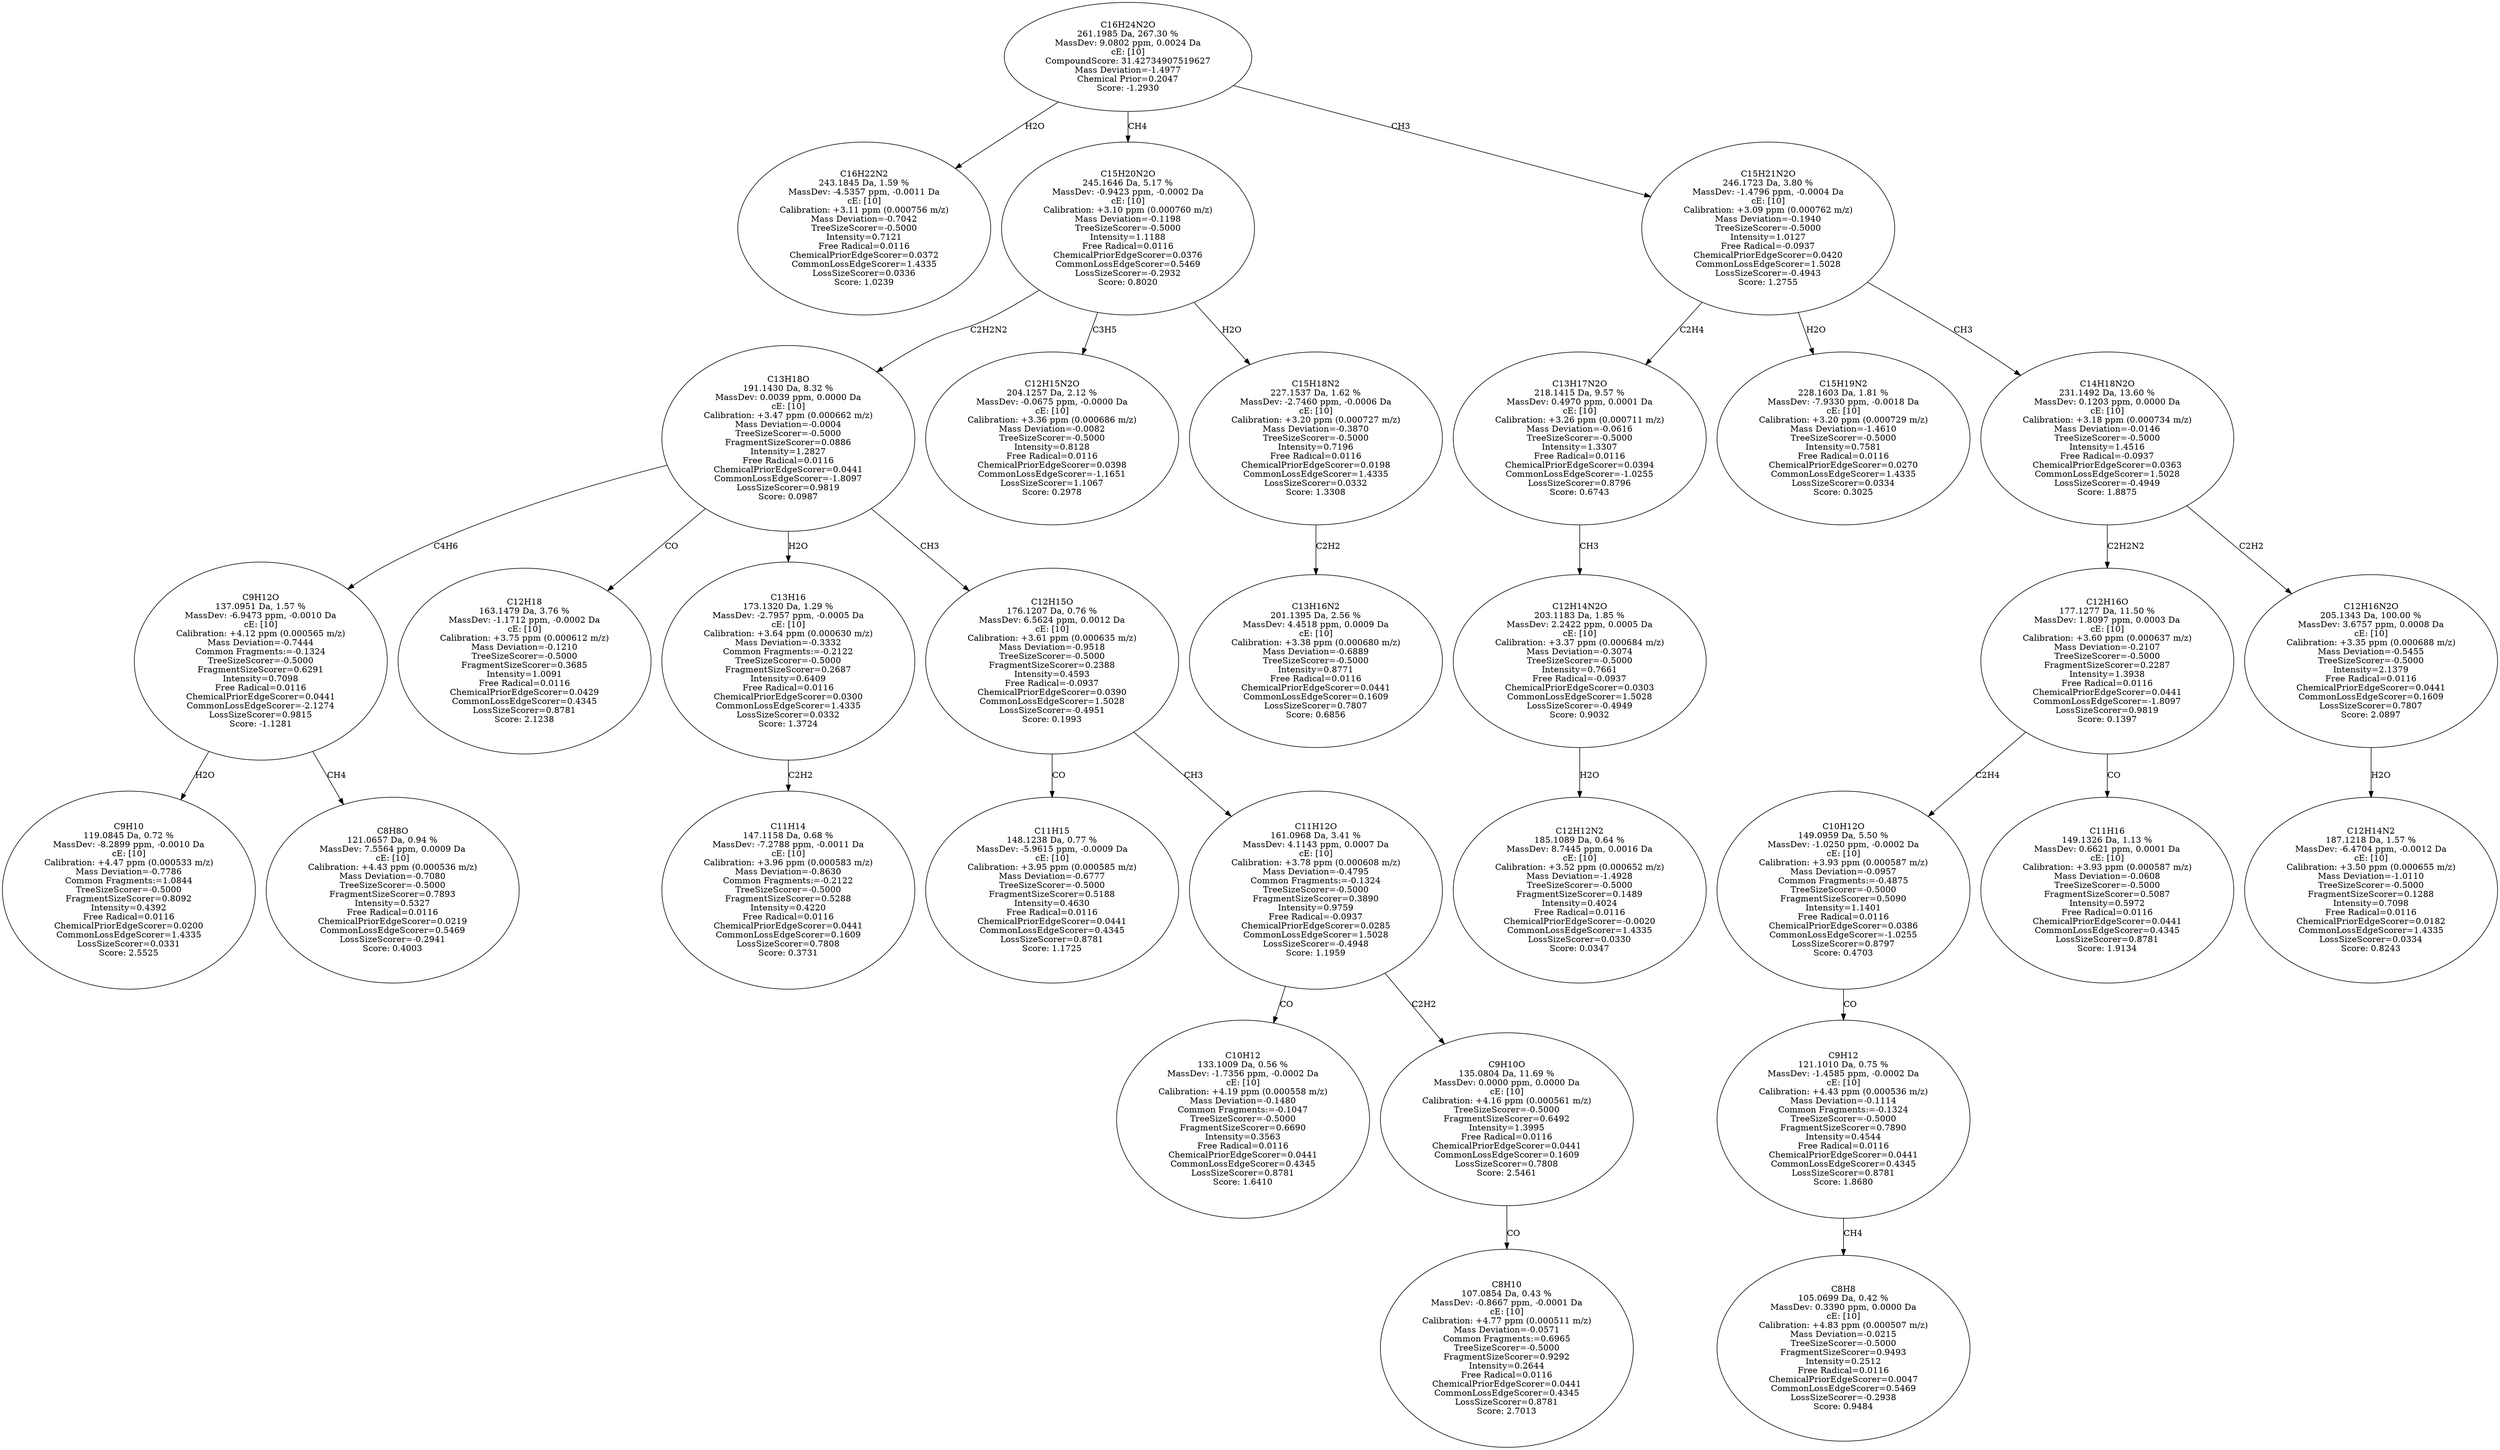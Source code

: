 strict digraph {
v1 [label="C16H22N2\n243.1845 Da, 1.59 %\nMassDev: -4.5357 ppm, -0.0011 Da\ncE: [10]\nCalibration: +3.11 ppm (0.000756 m/z)\nMass Deviation=-0.7042\nTreeSizeScorer=-0.5000\nIntensity=0.7121\nFree Radical=0.0116\nChemicalPriorEdgeScorer=0.0372\nCommonLossEdgeScorer=1.4335\nLossSizeScorer=0.0336\nScore: 1.0239"];
v2 [label="C9H10\n119.0845 Da, 0.72 %\nMassDev: -8.2899 ppm, -0.0010 Da\ncE: [10]\nCalibration: +4.47 ppm (0.000533 m/z)\nMass Deviation=-0.7786\nCommon Fragments:=1.0844\nTreeSizeScorer=-0.5000\nFragmentSizeScorer=0.8092\nIntensity=0.4392\nFree Radical=0.0116\nChemicalPriorEdgeScorer=0.0200\nCommonLossEdgeScorer=1.4335\nLossSizeScorer=0.0331\nScore: 2.5525"];
v3 [label="C8H8O\n121.0657 Da, 0.94 %\nMassDev: 7.5564 ppm, 0.0009 Da\ncE: [10]\nCalibration: +4.43 ppm (0.000536 m/z)\nMass Deviation=-0.7080\nTreeSizeScorer=-0.5000\nFragmentSizeScorer=0.7893\nIntensity=0.5327\nFree Radical=0.0116\nChemicalPriorEdgeScorer=0.0219\nCommonLossEdgeScorer=0.5469\nLossSizeScorer=-0.2941\nScore: 0.4003"];
v4 [label="C9H12O\n137.0951 Da, 1.57 %\nMassDev: -6.9473 ppm, -0.0010 Da\ncE: [10]\nCalibration: +4.12 ppm (0.000565 m/z)\nMass Deviation=-0.7444\nCommon Fragments:=-0.1324\nTreeSizeScorer=-0.5000\nFragmentSizeScorer=0.6291\nIntensity=0.7098\nFree Radical=0.0116\nChemicalPriorEdgeScorer=0.0441\nCommonLossEdgeScorer=-2.1274\nLossSizeScorer=0.9815\nScore: -1.1281"];
v5 [label="C12H18\n163.1479 Da, 3.76 %\nMassDev: -1.1712 ppm, -0.0002 Da\ncE: [10]\nCalibration: +3.75 ppm (0.000612 m/z)\nMass Deviation=-0.1210\nTreeSizeScorer=-0.5000\nFragmentSizeScorer=0.3685\nIntensity=1.0091\nFree Radical=0.0116\nChemicalPriorEdgeScorer=0.0429\nCommonLossEdgeScorer=0.4345\nLossSizeScorer=0.8781\nScore: 2.1238"];
v6 [label="C11H14\n147.1158 Da, 0.68 %\nMassDev: -7.2788 ppm, -0.0011 Da\ncE: [10]\nCalibration: +3.96 ppm (0.000583 m/z)\nMass Deviation=-0.8630\nCommon Fragments:=-0.2122\nTreeSizeScorer=-0.5000\nFragmentSizeScorer=0.5288\nIntensity=0.4220\nFree Radical=0.0116\nChemicalPriorEdgeScorer=0.0441\nCommonLossEdgeScorer=0.1609\nLossSizeScorer=0.7808\nScore: 0.3731"];
v7 [label="C13H16\n173.1320 Da, 1.29 %\nMassDev: -2.7957 ppm, -0.0005 Da\ncE: [10]\nCalibration: +3.64 ppm (0.000630 m/z)\nMass Deviation=-0.3332\nCommon Fragments:=-0.2122\nTreeSizeScorer=-0.5000\nFragmentSizeScorer=0.2687\nIntensity=0.6409\nFree Radical=0.0116\nChemicalPriorEdgeScorer=0.0300\nCommonLossEdgeScorer=1.4335\nLossSizeScorer=0.0332\nScore: 1.3724"];
v8 [label="C11H15\n148.1238 Da, 0.77 %\nMassDev: -5.9615 ppm, -0.0009 Da\ncE: [10]\nCalibration: +3.95 ppm (0.000585 m/z)\nMass Deviation=-0.6777\nTreeSizeScorer=-0.5000\nFragmentSizeScorer=0.5188\nIntensity=0.4630\nFree Radical=0.0116\nChemicalPriorEdgeScorer=0.0441\nCommonLossEdgeScorer=0.4345\nLossSizeScorer=0.8781\nScore: 1.1725"];
v9 [label="C10H12\n133.1009 Da, 0.56 %\nMassDev: -1.7356 ppm, -0.0002 Da\ncE: [10]\nCalibration: +4.19 ppm (0.000558 m/z)\nMass Deviation=-0.1480\nCommon Fragments:=-0.1047\nTreeSizeScorer=-0.5000\nFragmentSizeScorer=0.6690\nIntensity=0.3563\nFree Radical=0.0116\nChemicalPriorEdgeScorer=0.0441\nCommonLossEdgeScorer=0.4345\nLossSizeScorer=0.8781\nScore: 1.6410"];
v10 [label="C8H10\n107.0854 Da, 0.43 %\nMassDev: -0.8667 ppm, -0.0001 Da\ncE: [10]\nCalibration: +4.77 ppm (0.000511 m/z)\nMass Deviation=-0.0571\nCommon Fragments:=0.6965\nTreeSizeScorer=-0.5000\nFragmentSizeScorer=0.9292\nIntensity=0.2644\nFree Radical=0.0116\nChemicalPriorEdgeScorer=0.0441\nCommonLossEdgeScorer=0.4345\nLossSizeScorer=0.8781\nScore: 2.7013"];
v11 [label="C9H10O\n135.0804 Da, 11.69 %\nMassDev: 0.0000 ppm, 0.0000 Da\ncE: [10]\nCalibration: +4.16 ppm (0.000561 m/z)\nTreeSizeScorer=-0.5000\nFragmentSizeScorer=0.6492\nIntensity=1.3995\nFree Radical=0.0116\nChemicalPriorEdgeScorer=0.0441\nCommonLossEdgeScorer=0.1609\nLossSizeScorer=0.7808\nScore: 2.5461"];
v12 [label="C11H12O\n161.0968 Da, 3.41 %\nMassDev: 4.1143 ppm, 0.0007 Da\ncE: [10]\nCalibration: +3.78 ppm (0.000608 m/z)\nMass Deviation=-0.4795\nCommon Fragments:=-0.1324\nTreeSizeScorer=-0.5000\nFragmentSizeScorer=0.3890\nIntensity=0.9759\nFree Radical=-0.0937\nChemicalPriorEdgeScorer=0.0285\nCommonLossEdgeScorer=1.5028\nLossSizeScorer=-0.4948\nScore: 1.1959"];
v13 [label="C12H15O\n176.1207 Da, 0.76 %\nMassDev: 6.5624 ppm, 0.0012 Da\ncE: [10]\nCalibration: +3.61 ppm (0.000635 m/z)\nMass Deviation=-0.9518\nTreeSizeScorer=-0.5000\nFragmentSizeScorer=0.2388\nIntensity=0.4593\nFree Radical=-0.0937\nChemicalPriorEdgeScorer=0.0390\nCommonLossEdgeScorer=1.5028\nLossSizeScorer=-0.4951\nScore: 0.1993"];
v14 [label="C13H18O\n191.1430 Da, 8.32 %\nMassDev: 0.0039 ppm, 0.0000 Da\ncE: [10]\nCalibration: +3.47 ppm (0.000662 m/z)\nMass Deviation=-0.0004\nTreeSizeScorer=-0.5000\nFragmentSizeScorer=0.0886\nIntensity=1.2827\nFree Radical=0.0116\nChemicalPriorEdgeScorer=0.0441\nCommonLossEdgeScorer=-1.8097\nLossSizeScorer=0.9819\nScore: 0.0987"];
v15 [label="C12H15N2O\n204.1257 Da, 2.12 %\nMassDev: -0.0675 ppm, -0.0000 Da\ncE: [10]\nCalibration: +3.36 ppm (0.000686 m/z)\nMass Deviation=-0.0082\nTreeSizeScorer=-0.5000\nIntensity=0.8128\nFree Radical=0.0116\nChemicalPriorEdgeScorer=0.0398\nCommonLossEdgeScorer=-1.1651\nLossSizeScorer=1.1067\nScore: 0.2978"];
v16 [label="C13H16N2\n201.1395 Da, 2.56 %\nMassDev: 4.4518 ppm, 0.0009 Da\ncE: [10]\nCalibration: +3.38 ppm (0.000680 m/z)\nMass Deviation=-0.6889\nTreeSizeScorer=-0.5000\nIntensity=0.8771\nFree Radical=0.0116\nChemicalPriorEdgeScorer=0.0441\nCommonLossEdgeScorer=0.1609\nLossSizeScorer=0.7807\nScore: 0.6856"];
v17 [label="C15H18N2\n227.1537 Da, 1.62 %\nMassDev: -2.7460 ppm, -0.0006 Da\ncE: [10]\nCalibration: +3.20 ppm (0.000727 m/z)\nMass Deviation=-0.3870\nTreeSizeScorer=-0.5000\nIntensity=0.7196\nFree Radical=0.0116\nChemicalPriorEdgeScorer=0.0198\nCommonLossEdgeScorer=1.4335\nLossSizeScorer=0.0332\nScore: 1.3308"];
v18 [label="C15H20N2O\n245.1646 Da, 5.17 %\nMassDev: -0.9423 ppm, -0.0002 Da\ncE: [10]\nCalibration: +3.10 ppm (0.000760 m/z)\nMass Deviation=-0.1198\nTreeSizeScorer=-0.5000\nIntensity=1.1188\nFree Radical=0.0116\nChemicalPriorEdgeScorer=0.0376\nCommonLossEdgeScorer=0.5469\nLossSizeScorer=-0.2932\nScore: 0.8020"];
v19 [label="C12H12N2\n185.1089 Da, 0.64 %\nMassDev: 8.7445 ppm, 0.0016 Da\ncE: [10]\nCalibration: +3.52 ppm (0.000652 m/z)\nMass Deviation=-1.4928\nTreeSizeScorer=-0.5000\nFragmentSizeScorer=0.1489\nIntensity=0.4024\nFree Radical=0.0116\nChemicalPriorEdgeScorer=-0.0020\nCommonLossEdgeScorer=1.4335\nLossSizeScorer=0.0330\nScore: 0.0347"];
v20 [label="C12H14N2O\n203.1183 Da, 1.85 %\nMassDev: 2.2422 ppm, 0.0005 Da\ncE: [10]\nCalibration: +3.37 ppm (0.000684 m/z)\nMass Deviation=-0.3074\nTreeSizeScorer=-0.5000\nIntensity=0.7661\nFree Radical=-0.0937\nChemicalPriorEdgeScorer=0.0303\nCommonLossEdgeScorer=1.5028\nLossSizeScorer=-0.4949\nScore: 0.9032"];
v21 [label="C13H17N2O\n218.1415 Da, 9.57 %\nMassDev: 0.4970 ppm, 0.0001 Da\ncE: [10]\nCalibration: +3.26 ppm (0.000711 m/z)\nMass Deviation=-0.0616\nTreeSizeScorer=-0.5000\nIntensity=1.3307\nFree Radical=0.0116\nChemicalPriorEdgeScorer=0.0394\nCommonLossEdgeScorer=-1.0255\nLossSizeScorer=0.8796\nScore: 0.6743"];
v22 [label="C15H19N2\n228.1603 Da, 1.81 %\nMassDev: -7.9330 ppm, -0.0018 Da\ncE: [10]\nCalibration: +3.20 ppm (0.000729 m/z)\nMass Deviation=-1.4610\nTreeSizeScorer=-0.5000\nIntensity=0.7581\nFree Radical=0.0116\nChemicalPriorEdgeScorer=0.0270\nCommonLossEdgeScorer=1.4335\nLossSizeScorer=0.0334\nScore: 0.3025"];
v23 [label="C8H8\n105.0699 Da, 0.42 %\nMassDev: 0.3390 ppm, 0.0000 Da\ncE: [10]\nCalibration: +4.83 ppm (0.000507 m/z)\nMass Deviation=-0.0215\nTreeSizeScorer=-0.5000\nFragmentSizeScorer=0.9493\nIntensity=0.2512\nFree Radical=0.0116\nChemicalPriorEdgeScorer=0.0047\nCommonLossEdgeScorer=0.5469\nLossSizeScorer=-0.2938\nScore: 0.9484"];
v24 [label="C9H12\n121.1010 Da, 0.75 %\nMassDev: -1.4585 ppm, -0.0002 Da\ncE: [10]\nCalibration: +4.43 ppm (0.000536 m/z)\nMass Deviation=-0.1114\nCommon Fragments:=-0.1324\nTreeSizeScorer=-0.5000\nFragmentSizeScorer=0.7890\nIntensity=0.4544\nFree Radical=0.0116\nChemicalPriorEdgeScorer=0.0441\nCommonLossEdgeScorer=0.4345\nLossSizeScorer=0.8781\nScore: 1.8680"];
v25 [label="C10H12O\n149.0959 Da, 5.50 %\nMassDev: -1.0250 ppm, -0.0002 Da\ncE: [10]\nCalibration: +3.93 ppm (0.000587 m/z)\nMass Deviation=-0.0957\nCommon Fragments:=-0.4875\nTreeSizeScorer=-0.5000\nFragmentSizeScorer=0.5090\nIntensity=1.1401\nFree Radical=0.0116\nChemicalPriorEdgeScorer=0.0386\nCommonLossEdgeScorer=-1.0255\nLossSizeScorer=0.8797\nScore: 0.4703"];
v26 [label="C11H16\n149.1326 Da, 1.13 %\nMassDev: 0.6621 ppm, 0.0001 Da\ncE: [10]\nCalibration: +3.93 ppm (0.000587 m/z)\nMass Deviation=-0.0608\nTreeSizeScorer=-0.5000\nFragmentSizeScorer=0.5087\nIntensity=0.5972\nFree Radical=0.0116\nChemicalPriorEdgeScorer=0.0441\nCommonLossEdgeScorer=0.4345\nLossSizeScorer=0.8781\nScore: 1.9134"];
v27 [label="C12H16O\n177.1277 Da, 11.50 %\nMassDev: 1.8097 ppm, 0.0003 Da\ncE: [10]\nCalibration: +3.60 ppm (0.000637 m/z)\nMass Deviation=-0.2107\nTreeSizeScorer=-0.5000\nFragmentSizeScorer=0.2287\nIntensity=1.3938\nFree Radical=0.0116\nChemicalPriorEdgeScorer=0.0441\nCommonLossEdgeScorer=-1.8097\nLossSizeScorer=0.9819\nScore: 0.1397"];
v28 [label="C12H14N2\n187.1218 Da, 1.57 %\nMassDev: -6.4704 ppm, -0.0012 Da\ncE: [10]\nCalibration: +3.50 ppm (0.000655 m/z)\nMass Deviation=-1.0110\nTreeSizeScorer=-0.5000\nFragmentSizeScorer=0.1288\nIntensity=0.7098\nFree Radical=0.0116\nChemicalPriorEdgeScorer=0.0182\nCommonLossEdgeScorer=1.4335\nLossSizeScorer=0.0334\nScore: 0.8243"];
v29 [label="C12H16N2O\n205.1343 Da, 100.00 %\nMassDev: 3.6757 ppm, 0.0008 Da\ncE: [10]\nCalibration: +3.35 ppm (0.000688 m/z)\nMass Deviation=-0.5455\nTreeSizeScorer=-0.5000\nIntensity=2.1379\nFree Radical=0.0116\nChemicalPriorEdgeScorer=0.0441\nCommonLossEdgeScorer=0.1609\nLossSizeScorer=0.7807\nScore: 2.0897"];
v30 [label="C14H18N2O\n231.1492 Da, 13.60 %\nMassDev: 0.1203 ppm, 0.0000 Da\ncE: [10]\nCalibration: +3.18 ppm (0.000734 m/z)\nMass Deviation=-0.0146\nTreeSizeScorer=-0.5000\nIntensity=1.4516\nFree Radical=-0.0937\nChemicalPriorEdgeScorer=0.0363\nCommonLossEdgeScorer=1.5028\nLossSizeScorer=-0.4949\nScore: 1.8875"];
v31 [label="C15H21N2O\n246.1723 Da, 3.80 %\nMassDev: -1.4796 ppm, -0.0004 Da\ncE: [10]\nCalibration: +3.09 ppm (0.000762 m/z)\nMass Deviation=-0.1940\nTreeSizeScorer=-0.5000\nIntensity=1.0127\nFree Radical=-0.0937\nChemicalPriorEdgeScorer=0.0420\nCommonLossEdgeScorer=1.5028\nLossSizeScorer=-0.4943\nScore: 1.2755"];
v32 [label="C16H24N2O\n261.1985 Da, 267.30 %\nMassDev: 9.0802 ppm, 0.0024 Da\ncE: [10]\nCompoundScore: 31.42734907519627\nMass Deviation=-1.4977\nChemical Prior=0.2047\nScore: -1.2930"];
v32 -> v1 [label="H2O"];
v4 -> v2 [label="H2O"];
v4 -> v3 [label="CH4"];
v14 -> v4 [label="C4H6"];
v14 -> v5 [label="CO"];
v7 -> v6 [label="C2H2"];
v14 -> v7 [label="H2O"];
v13 -> v8 [label="CO"];
v12 -> v9 [label="CO"];
v11 -> v10 [label="CO"];
v12 -> v11 [label="C2H2"];
v13 -> v12 [label="CH3"];
v14 -> v13 [label="CH3"];
v18 -> v14 [label="C2H2N2"];
v18 -> v15 [label="C3H5"];
v17 -> v16 [label="C2H2"];
v18 -> v17 [label="H2O"];
v32 -> v18 [label="CH4"];
v20 -> v19 [label="H2O"];
v21 -> v20 [label="CH3"];
v31 -> v21 [label="C2H4"];
v31 -> v22 [label="H2O"];
v24 -> v23 [label="CH4"];
v25 -> v24 [label="CO"];
v27 -> v25 [label="C2H4"];
v27 -> v26 [label="CO"];
v30 -> v27 [label="C2H2N2"];
v29 -> v28 [label="H2O"];
v30 -> v29 [label="C2H2"];
v31 -> v30 [label="CH3"];
v32 -> v31 [label="CH3"];
}